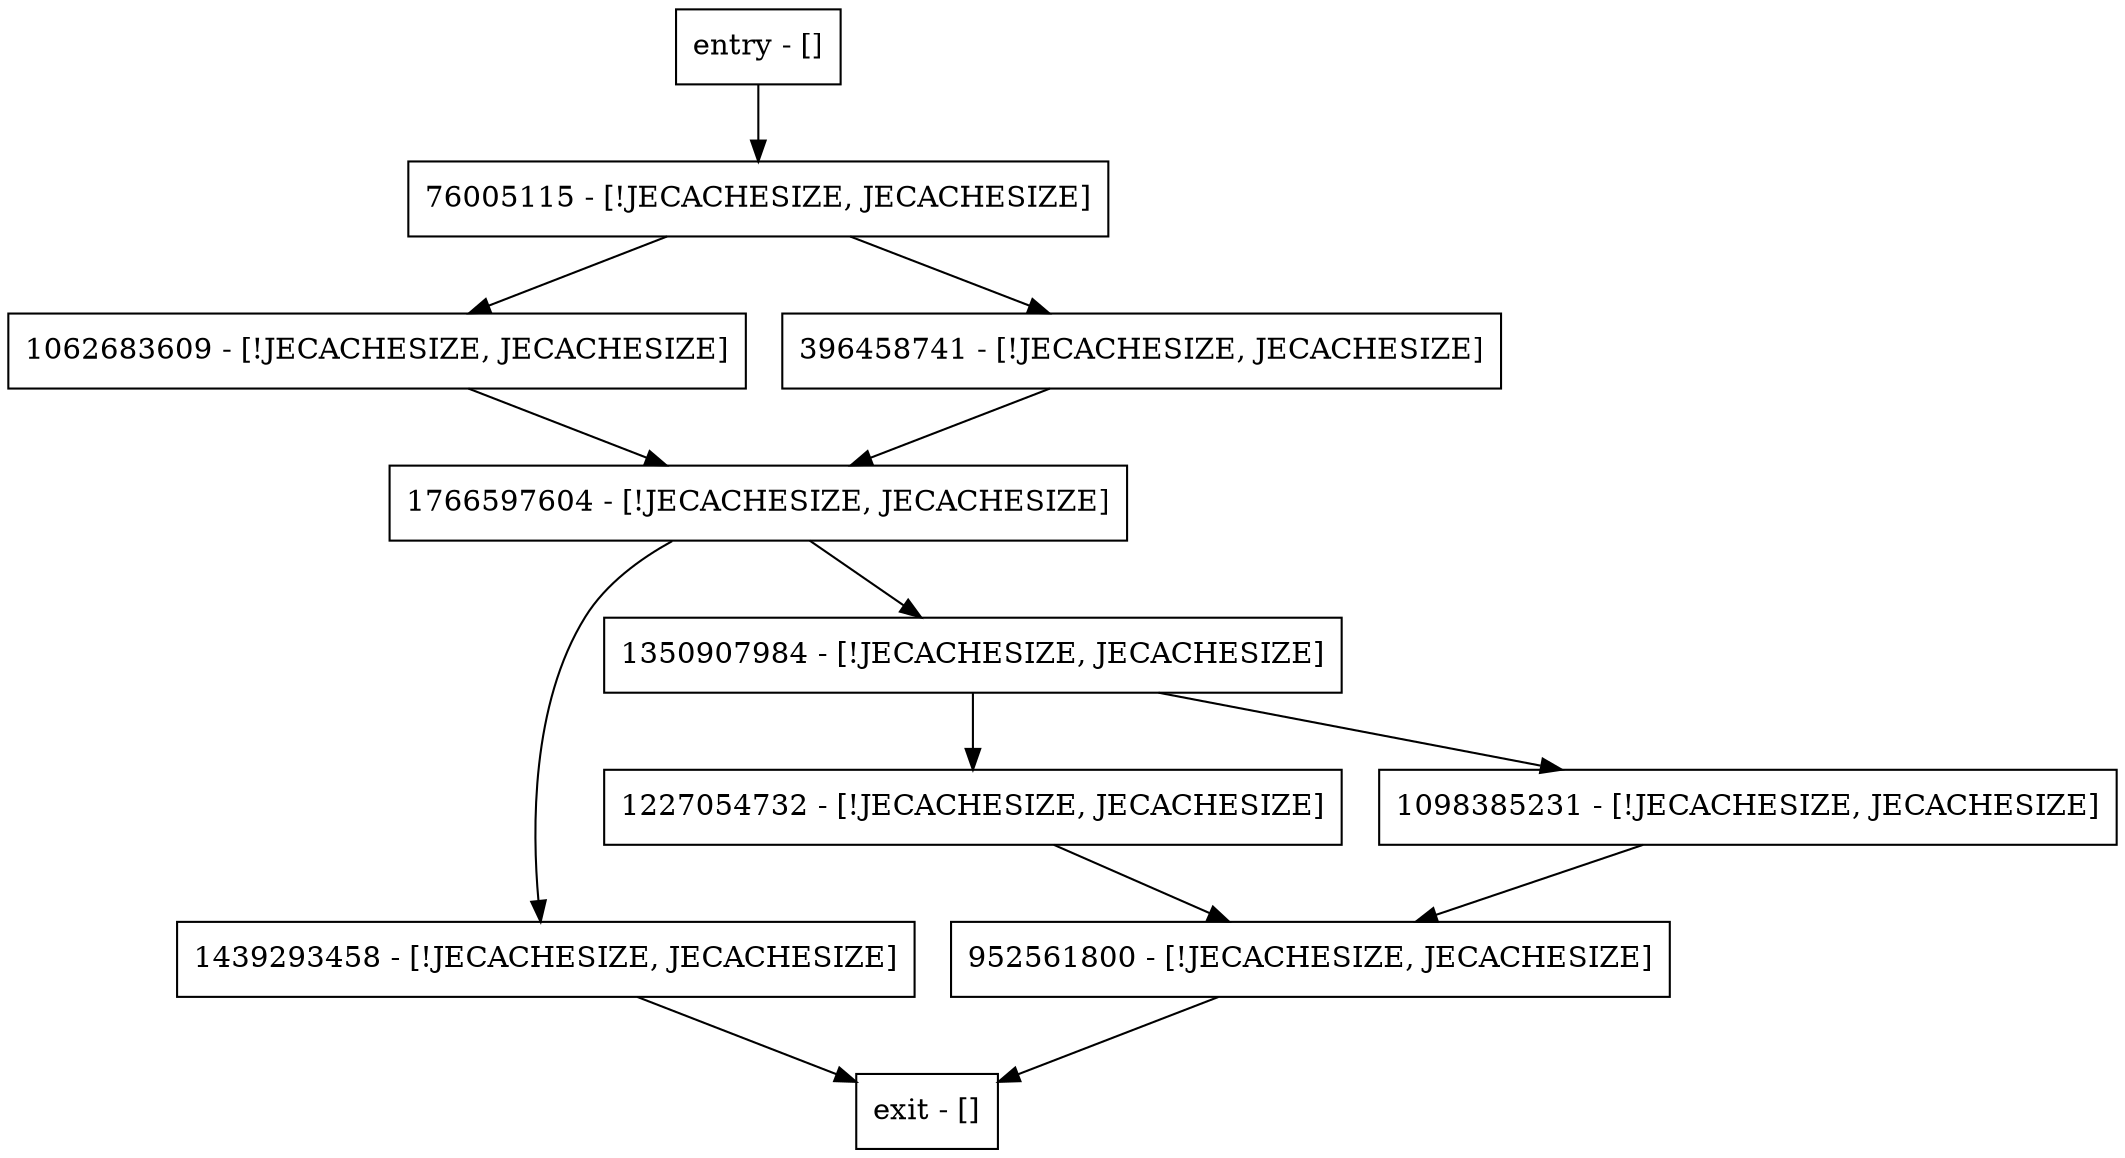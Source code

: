digraph open {
node [shape=record];
entry [label="entry - []"];
exit [label="exit - []"];
1062683609 [label="1062683609 - [!JECACHESIZE, JECACHESIZE]"];
1227054732 [label="1227054732 - [!JECACHESIZE, JECACHESIZE]"];
1439293458 [label="1439293458 - [!JECACHESIZE, JECACHESIZE]"];
1098385231 [label="1098385231 - [!JECACHESIZE, JECACHESIZE]"];
76005115 [label="76005115 - [!JECACHESIZE, JECACHESIZE]"];
396458741 [label="396458741 - [!JECACHESIZE, JECACHESIZE]"];
1766597604 [label="1766597604 - [!JECACHESIZE, JECACHESIZE]"];
952561800 [label="952561800 - [!JECACHESIZE, JECACHESIZE]"];
1350907984 [label="1350907984 - [!JECACHESIZE, JECACHESIZE]"];
entry;
exit;
entry -> 76005115;
1062683609 -> 1766597604;
1227054732 -> 952561800;
1439293458 -> exit;
1098385231 -> 952561800;
76005115 -> 1062683609;
76005115 -> 396458741;
396458741 -> 1766597604;
1766597604 -> 1439293458;
1766597604 -> 1350907984;
952561800 -> exit;
1350907984 -> 1227054732;
1350907984 -> 1098385231;
}
